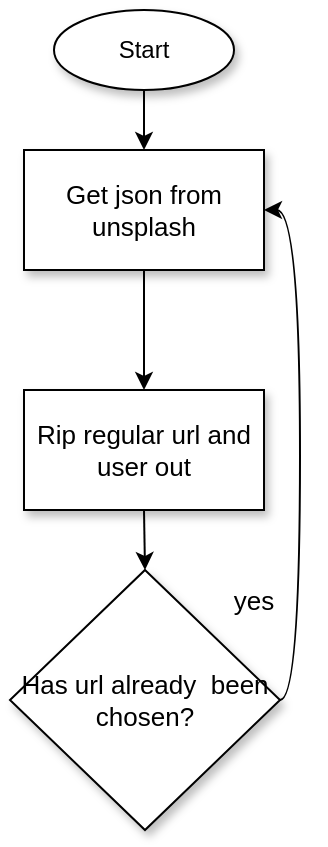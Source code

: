 <mxfile>
    <diagram id="Mb4Vhr3iZreNNIRY6FnY" name="Page-1">
        <mxGraphModel dx="1829" dy="1994" grid="1" gridSize="10" guides="1" tooltips="1" connect="1" arrows="1" fold="1" page="1" pageScale="1" pageWidth="850" pageHeight="1100" math="0" shadow="0">
            <root>
                <mxCell id="0"/>
                <mxCell id="1" parent="0"/>
                <mxCell id="5" style="edgeStyle=none;html=1;exitX=0.5;exitY=1;exitDx=0;exitDy=0;entryX=0.5;entryY=0;entryDx=0;entryDy=0;fontSize=13;" parent="1" source="3" target="4" edge="1">
                    <mxGeometry relative="1" as="geometry"/>
                </mxCell>
                <mxCell id="3" value="Start" style="ellipse;whiteSpace=wrap;html=1;shadow=1;" parent="1" vertex="1">
                    <mxGeometry x="380" y="-150" width="90" height="40" as="geometry"/>
                </mxCell>
                <mxCell id="7" style="edgeStyle=none;html=1;exitX=0.5;exitY=1;exitDx=0;exitDy=0;entryX=0.5;entryY=0;entryDx=0;entryDy=0;fontSize=13;" parent="1" source="4" target="6" edge="1">
                    <mxGeometry relative="1" as="geometry"/>
                </mxCell>
                <mxCell id="4" value="Get json from unsplash" style="whiteSpace=wrap;html=1;shadow=1;fontSize=13;" parent="1" vertex="1">
                    <mxGeometry x="365" y="-80" width="120" height="60" as="geometry"/>
                </mxCell>
                <mxCell id="9" style="edgeStyle=none;html=1;exitX=0.5;exitY=1;exitDx=0;exitDy=0;entryX=0.5;entryY=0;entryDx=0;entryDy=0;fontSize=13;" parent="1" source="6" target="8" edge="1">
                    <mxGeometry relative="1" as="geometry"/>
                </mxCell>
                <mxCell id="6" value="Rip regular url and user out" style="whiteSpace=wrap;html=1;shadow=1;fontSize=13;" parent="1" vertex="1">
                    <mxGeometry x="365" y="40" width="120" height="60" as="geometry"/>
                </mxCell>
                <mxCell id="10" style="edgeStyle=orthogonalEdgeStyle;html=1;exitX=1;exitY=0.5;exitDx=0;exitDy=0;fontSize=13;curved=1;entryX=1;entryY=0.5;entryDx=0;entryDy=0;" parent="1" source="8" target="4" edge="1">
                    <mxGeometry relative="1" as="geometry">
                        <mxPoint x="650" y="-70" as="targetPoint"/>
                    </mxGeometry>
                </mxCell>
                <mxCell id="8" value="Has url already&amp;nbsp; been chosen?" style="rhombus;whiteSpace=wrap;html=1;shadow=1;fontSize=13;" parent="1" vertex="1">
                    <mxGeometry x="358" y="130" width="135" height="130" as="geometry"/>
                </mxCell>
                <mxCell id="11" value="yes" style="text;strokeColor=none;align=center;fillColor=none;html=1;verticalAlign=middle;whiteSpace=wrap;rounded=0;shadow=1;fontSize=13;" parent="1" vertex="1">
                    <mxGeometry x="450" y="130" width="60" height="30" as="geometry"/>
                </mxCell>
            </root>
        </mxGraphModel>
    </diagram>
</mxfile>